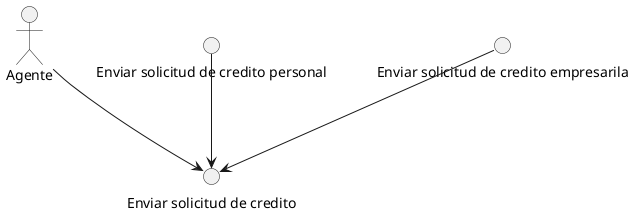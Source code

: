 @startuml
actor Agente

Agente --> ()"Enviar solicitud de credito"

()"Enviar solicitud de credito personal" --> ()"Enviar solicitud de credito"
()"Enviar solicitud de credito empresarila" --> ()"Enviar solicitud de credito"

@enduml